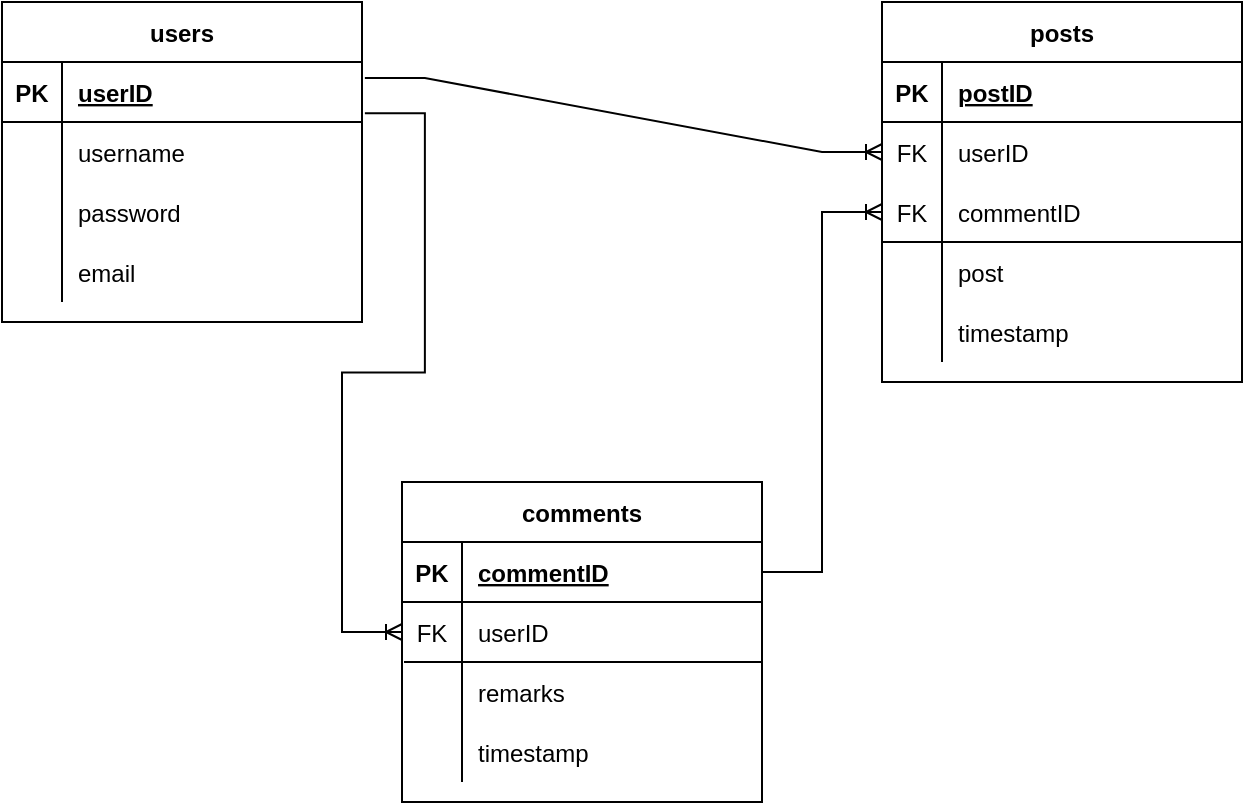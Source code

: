 <mxfile version="16.5.6" type="device"><diagram id="aS13_kCdg00-dJimgOsv" name="Page-1"><mxGraphModel dx="1141" dy="604" grid="0" gridSize="10" guides="1" tooltips="1" connect="1" arrows="1" fold="1" page="1" pageScale="1" pageWidth="850" pageHeight="1100" math="0" shadow="0"><root><mxCell id="0"/><mxCell id="1" parent="0"/><mxCell id="2p5UugSJHkd2Ju3oUuNI-1" value="users" style="shape=table;startSize=30;container=1;collapsible=1;childLayout=tableLayout;fixedRows=1;rowLines=0;fontStyle=1;align=center;resizeLast=1;" vertex="1" parent="1"><mxGeometry x="40" y="40" width="180" height="160" as="geometry"/></mxCell><mxCell id="2p5UugSJHkd2Ju3oUuNI-2" value="" style="shape=tableRow;horizontal=0;startSize=0;swimlaneHead=0;swimlaneBody=0;fillColor=none;collapsible=0;dropTarget=0;points=[[0,0.5],[1,0.5]];portConstraint=eastwest;top=0;left=0;right=0;bottom=1;" vertex="1" parent="2p5UugSJHkd2Ju3oUuNI-1"><mxGeometry y="30" width="180" height="30" as="geometry"/></mxCell><mxCell id="2p5UugSJHkd2Ju3oUuNI-3" value="PK" style="shape=partialRectangle;connectable=0;fillColor=none;top=0;left=0;bottom=0;right=0;fontStyle=1;overflow=hidden;" vertex="1" parent="2p5UugSJHkd2Ju3oUuNI-2"><mxGeometry width="30" height="30" as="geometry"><mxRectangle width="30" height="30" as="alternateBounds"/></mxGeometry></mxCell><mxCell id="2p5UugSJHkd2Ju3oUuNI-4" value="userID" style="shape=partialRectangle;connectable=0;fillColor=none;top=0;left=0;bottom=0;right=0;align=left;spacingLeft=6;fontStyle=5;overflow=hidden;" vertex="1" parent="2p5UugSJHkd2Ju3oUuNI-2"><mxGeometry x="30" width="150" height="30" as="geometry"><mxRectangle width="150" height="30" as="alternateBounds"/></mxGeometry></mxCell><mxCell id="2p5UugSJHkd2Ju3oUuNI-5" value="" style="shape=tableRow;horizontal=0;startSize=0;swimlaneHead=0;swimlaneBody=0;fillColor=none;collapsible=0;dropTarget=0;points=[[0,0.5],[1,0.5]];portConstraint=eastwest;top=0;left=0;right=0;bottom=0;" vertex="1" parent="2p5UugSJHkd2Ju3oUuNI-1"><mxGeometry y="60" width="180" height="30" as="geometry"/></mxCell><mxCell id="2p5UugSJHkd2Ju3oUuNI-6" value="" style="shape=partialRectangle;connectable=0;fillColor=none;top=0;left=0;bottom=0;right=0;editable=1;overflow=hidden;" vertex="1" parent="2p5UugSJHkd2Ju3oUuNI-5"><mxGeometry width="30" height="30" as="geometry"><mxRectangle width="30" height="30" as="alternateBounds"/></mxGeometry></mxCell><mxCell id="2p5UugSJHkd2Ju3oUuNI-7" value="username" style="shape=partialRectangle;connectable=0;fillColor=none;top=0;left=0;bottom=0;right=0;align=left;spacingLeft=6;overflow=hidden;" vertex="1" parent="2p5UugSJHkd2Ju3oUuNI-5"><mxGeometry x="30" width="150" height="30" as="geometry"><mxRectangle width="150" height="30" as="alternateBounds"/></mxGeometry></mxCell><mxCell id="2p5UugSJHkd2Ju3oUuNI-8" value="" style="shape=tableRow;horizontal=0;startSize=0;swimlaneHead=0;swimlaneBody=0;fillColor=none;collapsible=0;dropTarget=0;points=[[0,0.5],[1,0.5]];portConstraint=eastwest;top=0;left=0;right=0;bottom=0;" vertex="1" parent="2p5UugSJHkd2Ju3oUuNI-1"><mxGeometry y="90" width="180" height="30" as="geometry"/></mxCell><mxCell id="2p5UugSJHkd2Ju3oUuNI-9" value="" style="shape=partialRectangle;connectable=0;fillColor=none;top=0;left=0;bottom=0;right=0;editable=1;overflow=hidden;" vertex="1" parent="2p5UugSJHkd2Ju3oUuNI-8"><mxGeometry width="30" height="30" as="geometry"><mxRectangle width="30" height="30" as="alternateBounds"/></mxGeometry></mxCell><mxCell id="2p5UugSJHkd2Ju3oUuNI-10" value="password" style="shape=partialRectangle;connectable=0;fillColor=none;top=0;left=0;bottom=0;right=0;align=left;spacingLeft=6;overflow=hidden;" vertex="1" parent="2p5UugSJHkd2Ju3oUuNI-8"><mxGeometry x="30" width="150" height="30" as="geometry"><mxRectangle width="150" height="30" as="alternateBounds"/></mxGeometry></mxCell><mxCell id="2p5UugSJHkd2Ju3oUuNI-11" value="" style="shape=tableRow;horizontal=0;startSize=0;swimlaneHead=0;swimlaneBody=0;fillColor=none;collapsible=0;dropTarget=0;points=[[0,0.5],[1,0.5]];portConstraint=eastwest;top=0;left=0;right=0;bottom=0;" vertex="1" parent="2p5UugSJHkd2Ju3oUuNI-1"><mxGeometry y="120" width="180" height="30" as="geometry"/></mxCell><mxCell id="2p5UugSJHkd2Ju3oUuNI-12" value="" style="shape=partialRectangle;connectable=0;fillColor=none;top=0;left=0;bottom=0;right=0;editable=1;overflow=hidden;" vertex="1" parent="2p5UugSJHkd2Ju3oUuNI-11"><mxGeometry width="30" height="30" as="geometry"><mxRectangle width="30" height="30" as="alternateBounds"/></mxGeometry></mxCell><mxCell id="2p5UugSJHkd2Ju3oUuNI-13" value="email" style="shape=partialRectangle;connectable=0;fillColor=none;top=0;left=0;bottom=0;right=0;align=left;spacingLeft=6;overflow=hidden;" vertex="1" parent="2p5UugSJHkd2Ju3oUuNI-11"><mxGeometry x="30" width="150" height="30" as="geometry"><mxRectangle width="150" height="30" as="alternateBounds"/></mxGeometry></mxCell><mxCell id="2p5UugSJHkd2Ju3oUuNI-14" value="comments" style="shape=table;startSize=30;container=1;collapsible=1;childLayout=tableLayout;fixedRows=1;rowLines=0;fontStyle=1;align=center;resizeLast=1;" vertex="1" parent="1"><mxGeometry x="240" y="280" width="180" height="160" as="geometry"/></mxCell><mxCell id="2p5UugSJHkd2Ju3oUuNI-15" value="" style="shape=tableRow;horizontal=0;startSize=0;swimlaneHead=0;swimlaneBody=0;fillColor=none;collapsible=0;dropTarget=0;points=[[0,0.5],[1,0.5]];portConstraint=eastwest;top=0;left=0;right=0;bottom=1;" vertex="1" parent="2p5UugSJHkd2Ju3oUuNI-14"><mxGeometry y="30" width="180" height="30" as="geometry"/></mxCell><mxCell id="2p5UugSJHkd2Ju3oUuNI-16" value="PK" style="shape=partialRectangle;connectable=0;fillColor=none;top=0;left=0;bottom=0;right=0;fontStyle=1;overflow=hidden;" vertex="1" parent="2p5UugSJHkd2Ju3oUuNI-15"><mxGeometry width="30" height="30" as="geometry"><mxRectangle width="30" height="30" as="alternateBounds"/></mxGeometry></mxCell><mxCell id="2p5UugSJHkd2Ju3oUuNI-17" value="commentID" style="shape=partialRectangle;connectable=0;fillColor=none;top=0;left=0;bottom=0;right=0;align=left;spacingLeft=6;fontStyle=5;overflow=hidden;" vertex="1" parent="2p5UugSJHkd2Ju3oUuNI-15"><mxGeometry x="30" width="150" height="30" as="geometry"><mxRectangle width="150" height="30" as="alternateBounds"/></mxGeometry></mxCell><mxCell id="2p5UugSJHkd2Ju3oUuNI-18" value="" style="shape=tableRow;horizontal=0;startSize=0;swimlaneHead=0;swimlaneBody=0;fillColor=none;collapsible=0;dropTarget=0;points=[[0,0.5],[1,0.5]];portConstraint=eastwest;top=0;left=0;right=0;bottom=0;" vertex="1" parent="2p5UugSJHkd2Ju3oUuNI-14"><mxGeometry y="60" width="180" height="30" as="geometry"/></mxCell><mxCell id="2p5UugSJHkd2Ju3oUuNI-19" value="FK" style="shape=partialRectangle;connectable=0;fillColor=none;top=0;left=0;bottom=0;right=0;editable=1;overflow=hidden;" vertex="1" parent="2p5UugSJHkd2Ju3oUuNI-18"><mxGeometry width="30" height="30" as="geometry"><mxRectangle width="30" height="30" as="alternateBounds"/></mxGeometry></mxCell><mxCell id="2p5UugSJHkd2Ju3oUuNI-20" value="userID" style="shape=partialRectangle;connectable=0;fillColor=none;top=0;left=0;bottom=0;right=0;align=left;spacingLeft=6;overflow=hidden;" vertex="1" parent="2p5UugSJHkd2Ju3oUuNI-18"><mxGeometry x="30" width="150" height="30" as="geometry"><mxRectangle width="150" height="30" as="alternateBounds"/></mxGeometry></mxCell><mxCell id="2p5UugSJHkd2Ju3oUuNI-21" value="" style="shape=tableRow;horizontal=0;startSize=0;swimlaneHead=0;swimlaneBody=0;fillColor=none;collapsible=0;dropTarget=0;points=[[0,0.5],[1,0.5]];portConstraint=eastwest;top=0;left=0;right=0;bottom=0;" vertex="1" parent="2p5UugSJHkd2Ju3oUuNI-14"><mxGeometry y="90" width="180" height="30" as="geometry"/></mxCell><mxCell id="2p5UugSJHkd2Ju3oUuNI-22" value="" style="shape=partialRectangle;connectable=0;fillColor=none;top=0;left=0;bottom=0;right=0;editable=1;overflow=hidden;" vertex="1" parent="2p5UugSJHkd2Ju3oUuNI-21"><mxGeometry width="30" height="30" as="geometry"><mxRectangle width="30" height="30" as="alternateBounds"/></mxGeometry></mxCell><mxCell id="2p5UugSJHkd2Ju3oUuNI-23" value="remarks" style="shape=partialRectangle;connectable=0;fillColor=none;top=0;left=0;bottom=0;right=0;align=left;spacingLeft=6;overflow=hidden;" vertex="1" parent="2p5UugSJHkd2Ju3oUuNI-21"><mxGeometry x="30" width="150" height="30" as="geometry"><mxRectangle width="150" height="30" as="alternateBounds"/></mxGeometry></mxCell><mxCell id="2p5UugSJHkd2Ju3oUuNI-24" value="" style="shape=tableRow;horizontal=0;startSize=0;swimlaneHead=0;swimlaneBody=0;fillColor=none;collapsible=0;dropTarget=0;points=[[0,0.5],[1,0.5]];portConstraint=eastwest;top=0;left=0;right=0;bottom=0;" vertex="1" parent="2p5UugSJHkd2Ju3oUuNI-14"><mxGeometry y="120" width="180" height="30" as="geometry"/></mxCell><mxCell id="2p5UugSJHkd2Ju3oUuNI-25" value="" style="shape=partialRectangle;connectable=0;fillColor=none;top=0;left=0;bottom=0;right=0;editable=1;overflow=hidden;" vertex="1" parent="2p5UugSJHkd2Ju3oUuNI-24"><mxGeometry width="30" height="30" as="geometry"><mxRectangle width="30" height="30" as="alternateBounds"/></mxGeometry></mxCell><mxCell id="2p5UugSJHkd2Ju3oUuNI-26" value="timestamp" style="shape=partialRectangle;connectable=0;fillColor=none;top=0;left=0;bottom=0;right=0;align=left;spacingLeft=6;overflow=hidden;" vertex="1" parent="2p5UugSJHkd2Ju3oUuNI-24"><mxGeometry x="30" width="150" height="30" as="geometry"><mxRectangle width="150" height="30" as="alternateBounds"/></mxGeometry></mxCell><mxCell id="2p5UugSJHkd2Ju3oUuNI-27" value="posts" style="shape=table;startSize=30;container=1;collapsible=1;childLayout=tableLayout;fixedRows=1;rowLines=0;fontStyle=1;align=center;resizeLast=1;" vertex="1" parent="1"><mxGeometry x="480" y="40" width="180" height="190" as="geometry"/></mxCell><mxCell id="2p5UugSJHkd2Ju3oUuNI-28" value="" style="shape=tableRow;horizontal=0;startSize=0;swimlaneHead=0;swimlaneBody=0;fillColor=none;collapsible=0;dropTarget=0;points=[[0,0.5],[1,0.5]];portConstraint=eastwest;top=0;left=0;right=0;bottom=1;" vertex="1" parent="2p5UugSJHkd2Ju3oUuNI-27"><mxGeometry y="30" width="180" height="30" as="geometry"/></mxCell><mxCell id="2p5UugSJHkd2Ju3oUuNI-29" value="PK" style="shape=partialRectangle;connectable=0;fillColor=none;top=0;left=0;bottom=0;right=0;fontStyle=1;overflow=hidden;" vertex="1" parent="2p5UugSJHkd2Ju3oUuNI-28"><mxGeometry width="30" height="30" as="geometry"><mxRectangle width="30" height="30" as="alternateBounds"/></mxGeometry></mxCell><mxCell id="2p5UugSJHkd2Ju3oUuNI-30" value="postID" style="shape=partialRectangle;connectable=0;fillColor=none;top=0;left=0;bottom=0;right=0;align=left;spacingLeft=6;fontStyle=5;overflow=hidden;" vertex="1" parent="2p5UugSJHkd2Ju3oUuNI-28"><mxGeometry x="30" width="150" height="30" as="geometry"><mxRectangle width="150" height="30" as="alternateBounds"/></mxGeometry></mxCell><mxCell id="2p5UugSJHkd2Ju3oUuNI-31" value="" style="shape=tableRow;horizontal=0;startSize=0;swimlaneHead=0;swimlaneBody=0;fillColor=none;collapsible=0;dropTarget=0;points=[[0,0.5],[1,0.5]];portConstraint=eastwest;top=0;left=0;right=0;bottom=0;" vertex="1" parent="2p5UugSJHkd2Ju3oUuNI-27"><mxGeometry y="60" width="180" height="30" as="geometry"/></mxCell><mxCell id="2p5UugSJHkd2Ju3oUuNI-32" value="FK" style="shape=partialRectangle;connectable=0;fillColor=none;top=0;left=0;bottom=0;right=0;editable=1;overflow=hidden;" vertex="1" parent="2p5UugSJHkd2Ju3oUuNI-31"><mxGeometry width="30" height="30" as="geometry"><mxRectangle width="30" height="30" as="alternateBounds"/></mxGeometry></mxCell><mxCell id="2p5UugSJHkd2Ju3oUuNI-33" value="userID" style="shape=partialRectangle;connectable=0;fillColor=none;top=0;left=0;bottom=0;right=0;align=left;spacingLeft=6;overflow=hidden;" vertex="1" parent="2p5UugSJHkd2Ju3oUuNI-31"><mxGeometry x="30" width="150" height="30" as="geometry"><mxRectangle width="150" height="30" as="alternateBounds"/></mxGeometry></mxCell><mxCell id="2p5UugSJHkd2Ju3oUuNI-34" value="" style="shape=tableRow;horizontal=0;startSize=0;swimlaneHead=0;swimlaneBody=0;fillColor=none;collapsible=0;dropTarget=0;points=[[0,0.5],[1,0.5]];portConstraint=eastwest;top=0;left=0;right=0;bottom=0;" vertex="1" parent="2p5UugSJHkd2Ju3oUuNI-27"><mxGeometry y="90" width="180" height="30" as="geometry"/></mxCell><mxCell id="2p5UugSJHkd2Ju3oUuNI-35" value="FK" style="shape=partialRectangle;connectable=0;fillColor=none;top=0;left=0;bottom=0;right=0;editable=1;overflow=hidden;" vertex="1" parent="2p5UugSJHkd2Ju3oUuNI-34"><mxGeometry width="30" height="30" as="geometry"><mxRectangle width="30" height="30" as="alternateBounds"/></mxGeometry></mxCell><mxCell id="2p5UugSJHkd2Ju3oUuNI-36" value="commentID" style="shape=partialRectangle;connectable=0;fillColor=none;top=0;left=0;bottom=0;right=0;align=left;spacingLeft=6;overflow=hidden;" vertex="1" parent="2p5UugSJHkd2Ju3oUuNI-34"><mxGeometry x="30" width="150" height="30" as="geometry"><mxRectangle width="150" height="30" as="alternateBounds"/></mxGeometry></mxCell><mxCell id="2p5UugSJHkd2Ju3oUuNI-37" value="" style="shape=tableRow;horizontal=0;startSize=0;swimlaneHead=0;swimlaneBody=0;fillColor=none;collapsible=0;dropTarget=0;points=[[0,0.5],[1,0.5]];portConstraint=eastwest;top=0;left=0;right=0;bottom=0;" vertex="1" parent="2p5UugSJHkd2Ju3oUuNI-27"><mxGeometry y="120" width="180" height="30" as="geometry"/></mxCell><mxCell id="2p5UugSJHkd2Ju3oUuNI-38" value="" style="shape=partialRectangle;connectable=0;fillColor=none;top=0;left=0;bottom=0;right=0;editable=1;overflow=hidden;" vertex="1" parent="2p5UugSJHkd2Ju3oUuNI-37"><mxGeometry width="30" height="30" as="geometry"><mxRectangle width="30" height="30" as="alternateBounds"/></mxGeometry></mxCell><mxCell id="2p5UugSJHkd2Ju3oUuNI-39" value="post" style="shape=partialRectangle;connectable=0;fillColor=none;top=0;left=0;bottom=0;right=0;align=left;spacingLeft=6;overflow=hidden;" vertex="1" parent="2p5UugSJHkd2Ju3oUuNI-37"><mxGeometry x="30" width="150" height="30" as="geometry"><mxRectangle width="150" height="30" as="alternateBounds"/></mxGeometry></mxCell><mxCell id="2p5UugSJHkd2Ju3oUuNI-40" value="" style="shape=tableRow;horizontal=0;startSize=0;swimlaneHead=0;swimlaneBody=0;fillColor=none;collapsible=0;dropTarget=0;points=[[0,0.5],[1,0.5]];portConstraint=eastwest;top=0;left=0;right=0;bottom=0;" vertex="1" parent="2p5UugSJHkd2Ju3oUuNI-27"><mxGeometry y="150" width="180" height="30" as="geometry"/></mxCell><mxCell id="2p5UugSJHkd2Ju3oUuNI-41" value="" style="shape=partialRectangle;connectable=0;fillColor=none;top=0;left=0;bottom=0;right=0;editable=1;overflow=hidden;" vertex="1" parent="2p5UugSJHkd2Ju3oUuNI-40"><mxGeometry width="30" height="30" as="geometry"><mxRectangle width="30" height="30" as="alternateBounds"/></mxGeometry></mxCell><mxCell id="2p5UugSJHkd2Ju3oUuNI-42" value="timestamp" style="shape=partialRectangle;connectable=0;fillColor=none;top=0;left=0;bottom=0;right=0;align=left;spacingLeft=6;overflow=hidden;" vertex="1" parent="2p5UugSJHkd2Ju3oUuNI-40"><mxGeometry x="30" width="150" height="30" as="geometry"><mxRectangle width="150" height="30" as="alternateBounds"/></mxGeometry></mxCell><mxCell id="2p5UugSJHkd2Ju3oUuNI-47" value="" style="edgeStyle=entityRelationEdgeStyle;fontSize=12;html=1;endArrow=ERoneToMany;rounded=0;exitX=1.008;exitY=0.853;exitDx=0;exitDy=0;entryX=0;entryY=0.5;entryDx=0;entryDy=0;exitPerimeter=0;" edge="1" parent="1" source="2p5UugSJHkd2Ju3oUuNI-2" target="2p5UugSJHkd2Ju3oUuNI-18"><mxGeometry width="100" height="100" relative="1" as="geometry"><mxPoint x="370" y="360" as="sourcePoint"/><mxPoint x="470" y="260" as="targetPoint"/></mxGeometry></mxCell><mxCell id="2p5UugSJHkd2Ju3oUuNI-48" value="" style="edgeStyle=entityRelationEdgeStyle;fontSize=12;html=1;endArrow=ERoneToMany;rounded=0;exitX=1.008;exitY=0.267;exitDx=0;exitDy=0;exitPerimeter=0;entryX=0;entryY=0.5;entryDx=0;entryDy=0;" edge="1" parent="1" source="2p5UugSJHkd2Ju3oUuNI-2" target="2p5UugSJHkd2Ju3oUuNI-31"><mxGeometry width="100" height="100" relative="1" as="geometry"><mxPoint x="370" y="360" as="sourcePoint"/><mxPoint x="470" y="260" as="targetPoint"/></mxGeometry></mxCell><mxCell id="2p5UugSJHkd2Ju3oUuNI-49" value="" style="edgeStyle=entityRelationEdgeStyle;fontSize=12;html=1;endArrow=ERoneToMany;rounded=0;exitX=1;exitY=0.5;exitDx=0;exitDy=0;entryX=0;entryY=0.5;entryDx=0;entryDy=0;" edge="1" parent="1" source="2p5UugSJHkd2Ju3oUuNI-15" target="2p5UugSJHkd2Ju3oUuNI-34"><mxGeometry width="100" height="100" relative="1" as="geometry"><mxPoint x="370" y="360" as="sourcePoint"/><mxPoint x="470" y="260" as="targetPoint"/></mxGeometry></mxCell><mxCell id="2p5UugSJHkd2Ju3oUuNI-50" value="" style="line;strokeWidth=1;rotatable=0;dashed=0;labelPosition=right;align=left;verticalAlign=middle;spacingTop=0;spacingLeft=6;points=[];portConstraint=eastwest;" vertex="1" parent="1"><mxGeometry x="480" y="155" width="180" height="10" as="geometry"/></mxCell><mxCell id="2p5UugSJHkd2Ju3oUuNI-51" value="" style="line;strokeWidth=1;rotatable=0;dashed=0;labelPosition=right;align=left;verticalAlign=middle;spacingTop=0;spacingLeft=6;points=[];portConstraint=eastwest;" vertex="1" parent="1"><mxGeometry x="241" y="365" width="179" height="10" as="geometry"/></mxCell></root></mxGraphModel></diagram></mxfile>
